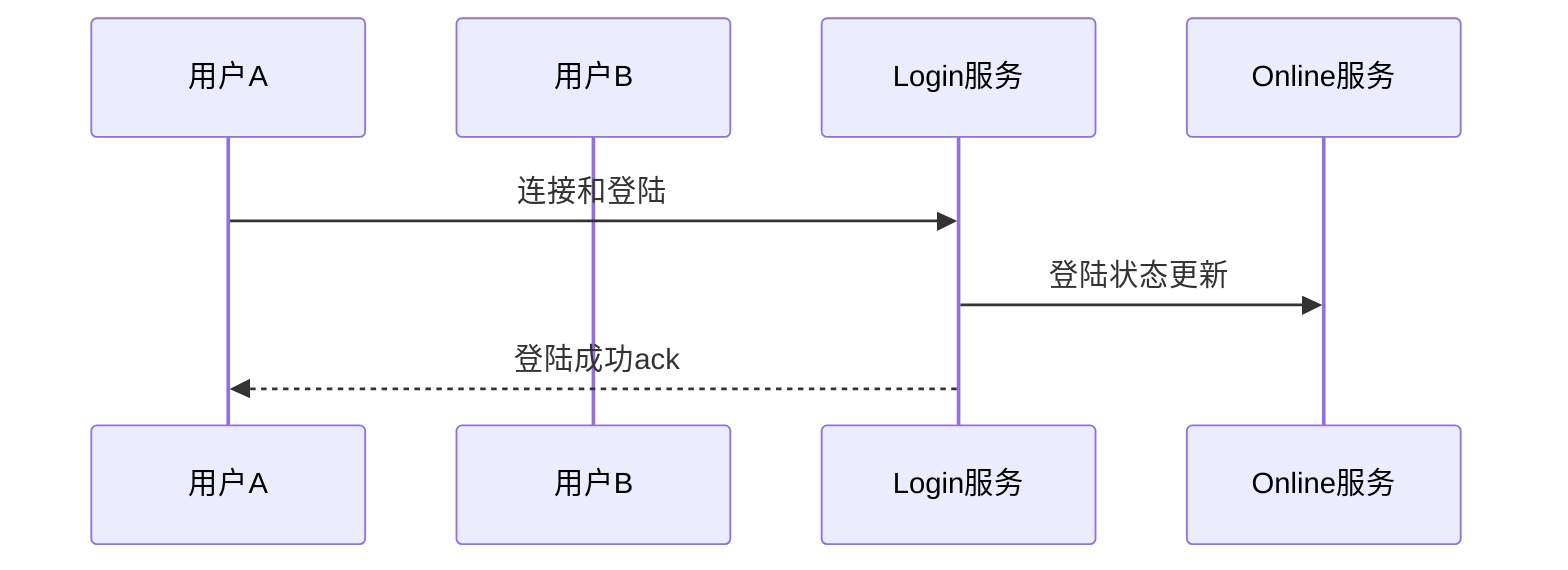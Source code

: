 sequenceDiagram
    participant A as 用户A
    participant B as 用户B
    participant ServerLogin as Login服务
    participant ServerOnline as Online服务

    A->>ServerLogin: 连接和登陆
    ServerLogin->>ServerOnline: 登陆状态更新
    ServerLogin-->>A: 登陆成功ack